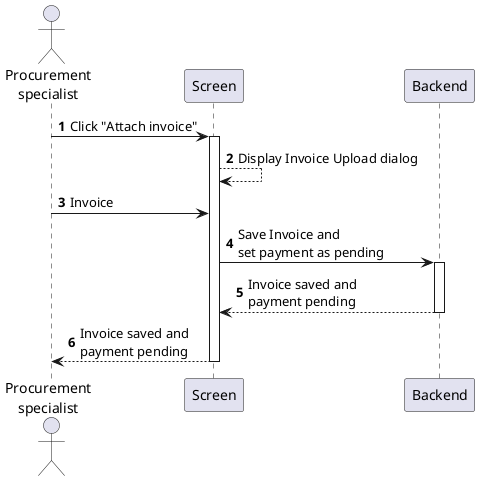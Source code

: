 @startuml purchase-order-attach-invoice
autonumber

actor "Procurement\nspecialist" as a
participant Screen as f
participant Backend as b

a -> f : Click "Attach invoice"
activate f
f --> f : Display Invoice Upload dialog
a -> f : Invoice
f -> b : Save Invoice and\nset payment as pending
activate b
return Invoice saved and\npayment pending
return Invoice saved and\npayment pending
@enduml